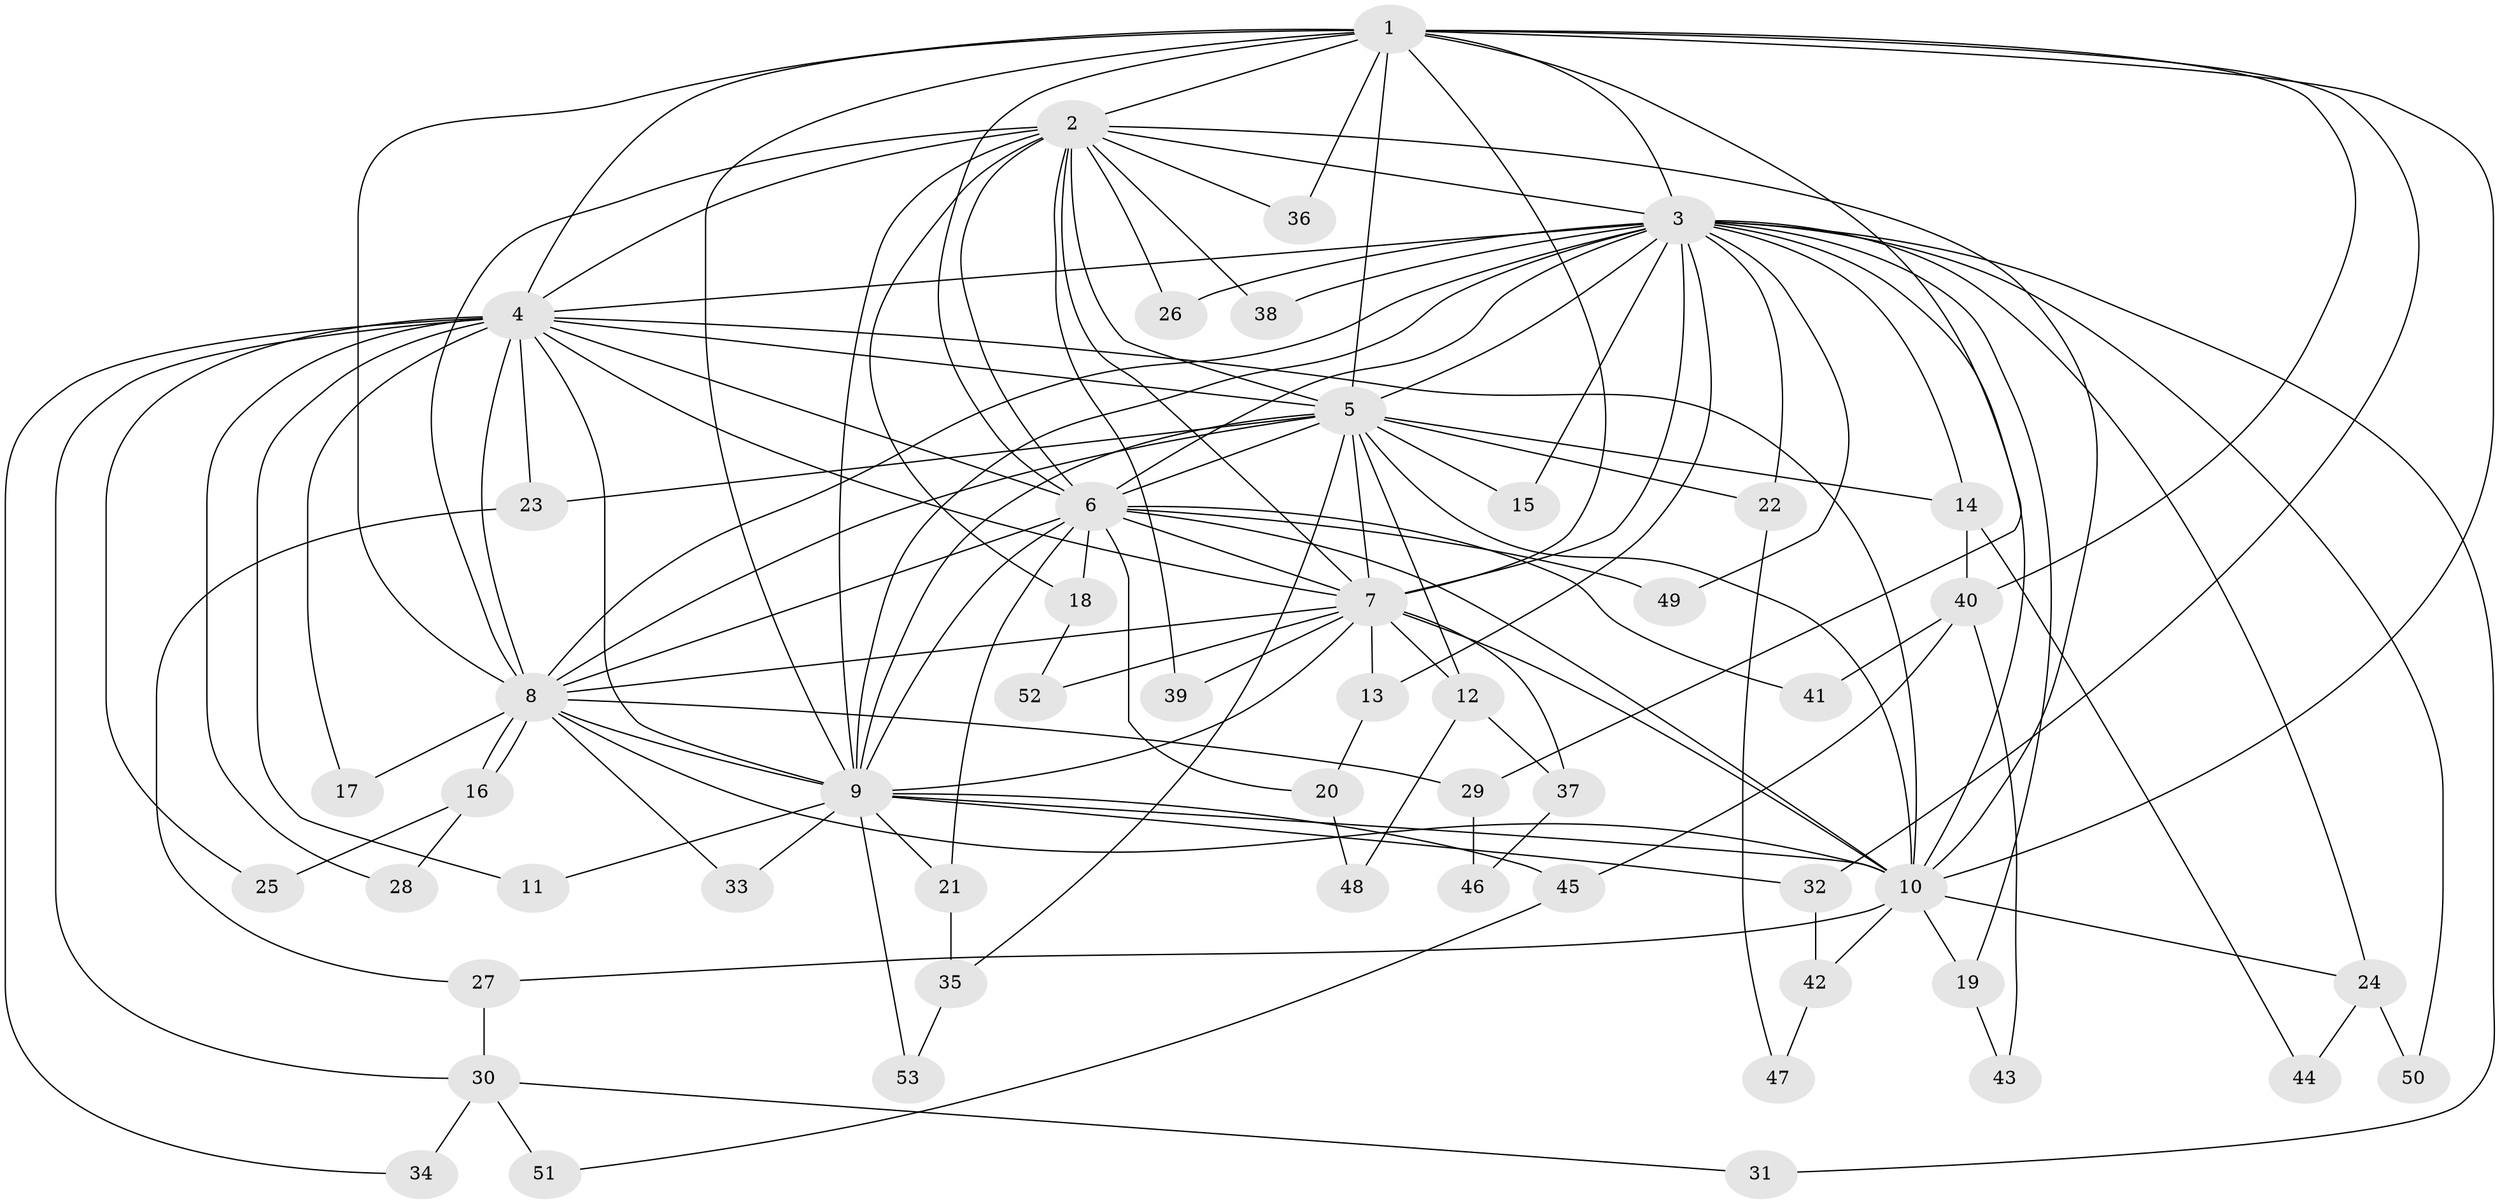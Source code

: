 // Generated by graph-tools (version 1.1) at 2025/13/03/09/25 04:13:46]
// undirected, 53 vertices, 131 edges
graph export_dot {
graph [start="1"]
  node [color=gray90,style=filled];
  1;
  2;
  3;
  4;
  5;
  6;
  7;
  8;
  9;
  10;
  11;
  12;
  13;
  14;
  15;
  16;
  17;
  18;
  19;
  20;
  21;
  22;
  23;
  24;
  25;
  26;
  27;
  28;
  29;
  30;
  31;
  32;
  33;
  34;
  35;
  36;
  37;
  38;
  39;
  40;
  41;
  42;
  43;
  44;
  45;
  46;
  47;
  48;
  49;
  50;
  51;
  52;
  53;
  1 -- 2;
  1 -- 3;
  1 -- 4;
  1 -- 5;
  1 -- 6;
  1 -- 7;
  1 -- 8;
  1 -- 9;
  1 -- 10;
  1 -- 29;
  1 -- 32;
  1 -- 36;
  1 -- 40;
  2 -- 3;
  2 -- 4;
  2 -- 5;
  2 -- 6;
  2 -- 7;
  2 -- 8;
  2 -- 9;
  2 -- 10;
  2 -- 18;
  2 -- 26;
  2 -- 36;
  2 -- 38;
  2 -- 39;
  3 -- 4;
  3 -- 5;
  3 -- 6;
  3 -- 7;
  3 -- 8;
  3 -- 9;
  3 -- 10;
  3 -- 13;
  3 -- 14;
  3 -- 15;
  3 -- 19;
  3 -- 22;
  3 -- 24;
  3 -- 26;
  3 -- 31;
  3 -- 38;
  3 -- 49;
  3 -- 50;
  4 -- 5;
  4 -- 6;
  4 -- 7;
  4 -- 8;
  4 -- 9;
  4 -- 10;
  4 -- 11;
  4 -- 17;
  4 -- 23;
  4 -- 25;
  4 -- 28;
  4 -- 30;
  4 -- 34;
  5 -- 6;
  5 -- 7;
  5 -- 8;
  5 -- 9;
  5 -- 10;
  5 -- 12;
  5 -- 14;
  5 -- 15;
  5 -- 22;
  5 -- 23;
  5 -- 35;
  6 -- 7;
  6 -- 8;
  6 -- 9;
  6 -- 10;
  6 -- 18;
  6 -- 20;
  6 -- 21;
  6 -- 41;
  6 -- 49;
  7 -- 8;
  7 -- 9;
  7 -- 10;
  7 -- 12;
  7 -- 13;
  7 -- 37;
  7 -- 39;
  7 -- 52;
  8 -- 9;
  8 -- 10;
  8 -- 16;
  8 -- 16;
  8 -- 17;
  8 -- 29;
  8 -- 33;
  9 -- 10;
  9 -- 11;
  9 -- 21;
  9 -- 32;
  9 -- 33;
  9 -- 45;
  9 -- 53;
  10 -- 19;
  10 -- 24;
  10 -- 27;
  10 -- 42;
  12 -- 37;
  12 -- 48;
  13 -- 20;
  14 -- 40;
  14 -- 44;
  16 -- 25;
  16 -- 28;
  18 -- 52;
  19 -- 43;
  20 -- 48;
  21 -- 35;
  22 -- 47;
  23 -- 27;
  24 -- 44;
  24 -- 50;
  27 -- 30;
  29 -- 46;
  30 -- 31;
  30 -- 34;
  30 -- 51;
  32 -- 42;
  35 -- 53;
  37 -- 46;
  40 -- 41;
  40 -- 43;
  40 -- 45;
  42 -- 47;
  45 -- 51;
}
